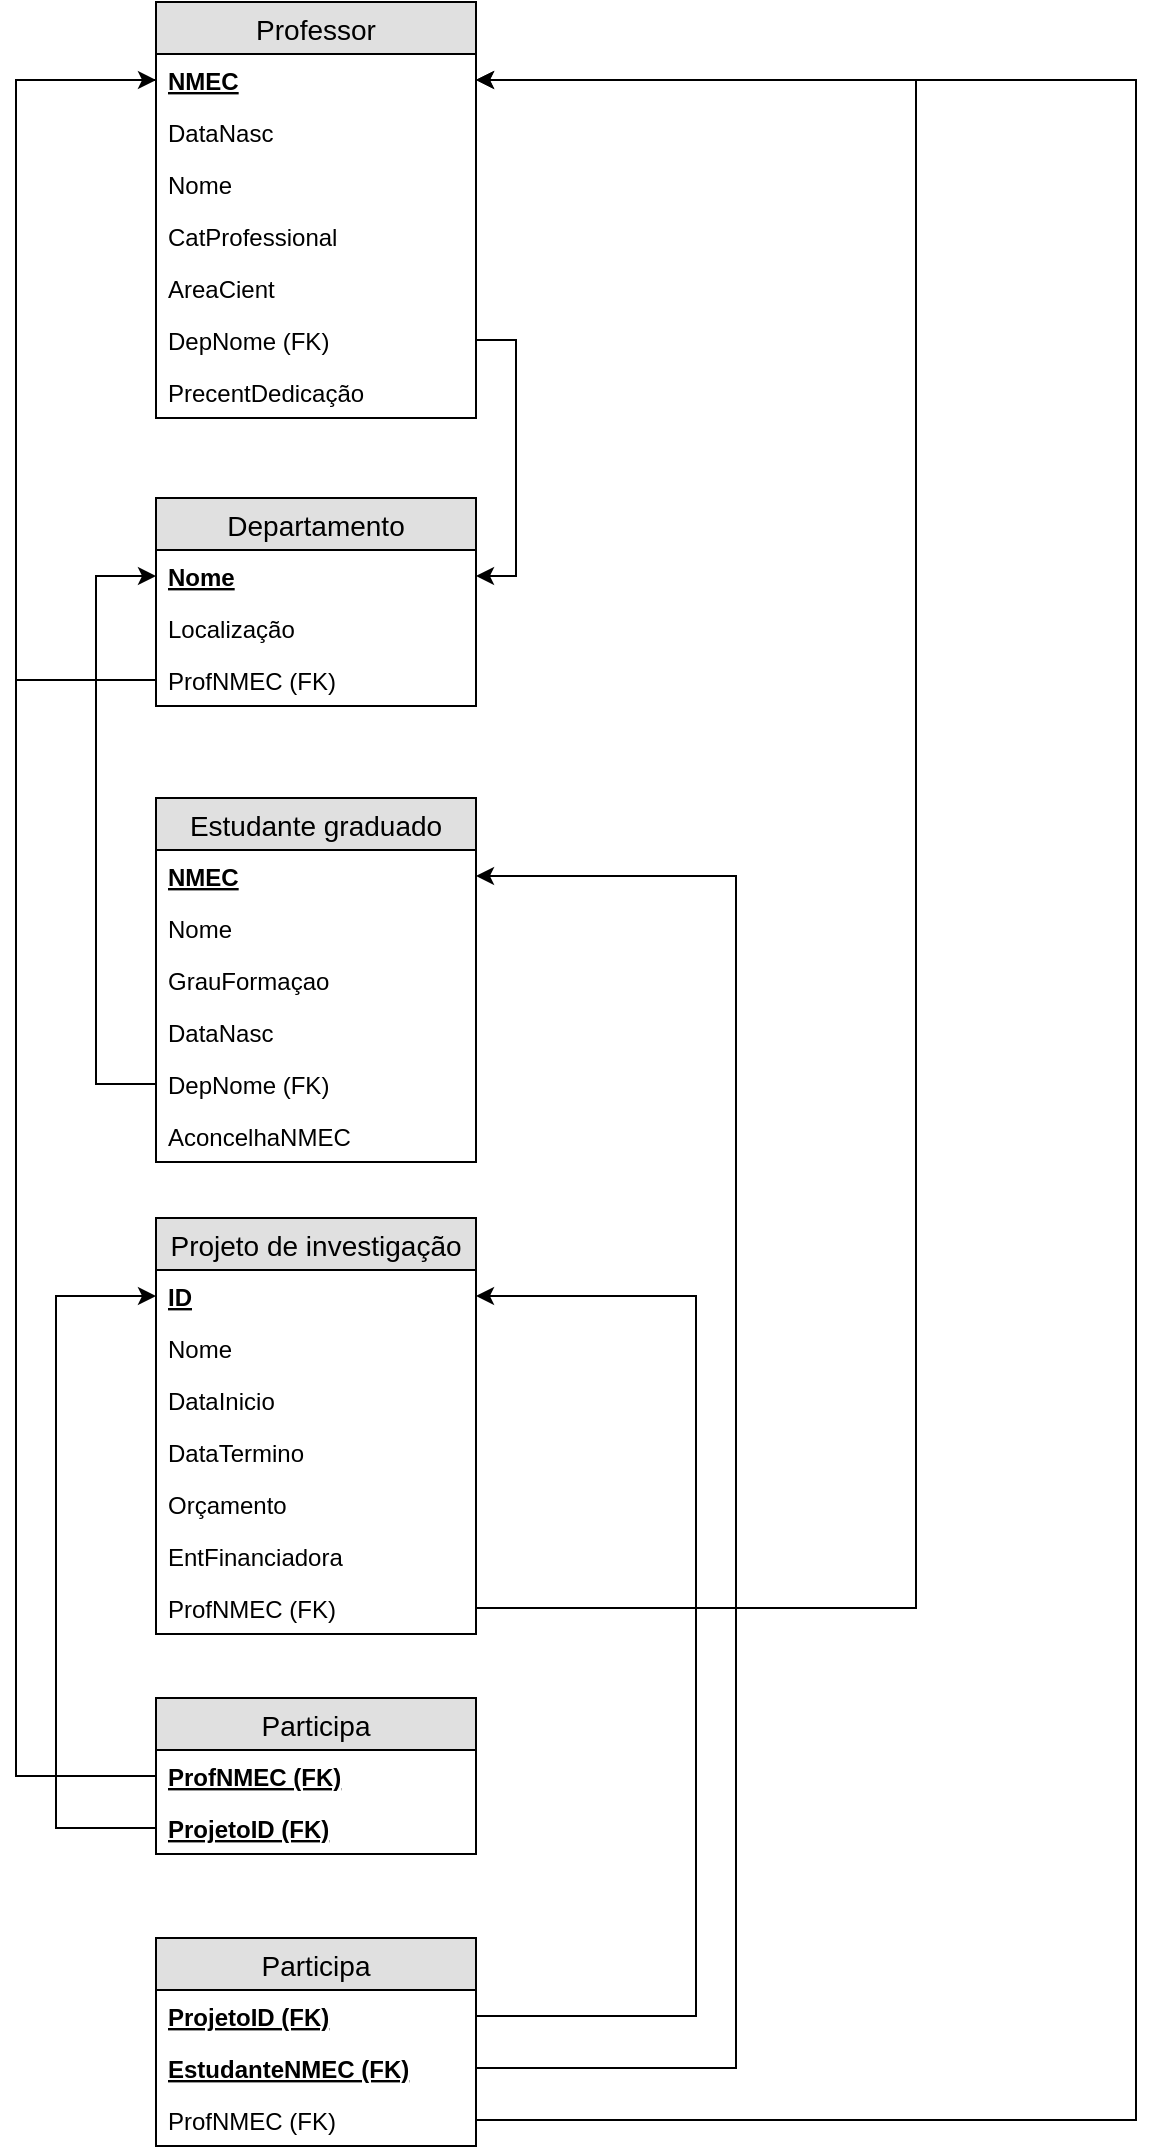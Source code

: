 <mxfile version="12.8.8" type="device"><diagram id="J2q3Dpw_8dcFbMrotQyF" name="Page-1"><mxGraphModel dx="553" dy="567" grid="1" gridSize="10" guides="1" tooltips="1" connect="1" arrows="1" fold="1" page="1" pageScale="1" pageWidth="827" pageHeight="1169" math="0" shadow="0"><root><mxCell id="0"/><mxCell id="1" parent="0"/><mxCell id="68oq9jdz-eFewsQ53hF7-24" style="edgeStyle=orthogonalEdgeStyle;rounded=0;orthogonalLoop=1;jettySize=auto;html=1;exitX=0;exitY=0.5;exitDx=0;exitDy=0;entryX=0;entryY=0.5;entryDx=0;entryDy=0;" parent="1" source="68oq9jdz-eFewsQ53hF7-23" target="68oq9jdz-eFewsQ53hF7-2" edge="1"><mxGeometry relative="1" as="geometry"><Array as="points"><mxPoint x="40" y="361"/><mxPoint x="40" y="61"/></Array></mxGeometry></mxCell><mxCell id="68oq9jdz-eFewsQ53hF7-34" style="edgeStyle=orthogonalEdgeStyle;rounded=0;orthogonalLoop=1;jettySize=auto;html=1;exitX=1;exitY=0.5;exitDx=0;exitDy=0;entryX=1;entryY=0.5;entryDx=0;entryDy=0;" parent="1" source="68oq9jdz-eFewsQ53hF7-25" target="68oq9jdz-eFewsQ53hF7-8" edge="1"><mxGeometry relative="1" as="geometry"><Array as="points"><mxPoint x="290" y="191"/><mxPoint x="290" y="309"/></Array></mxGeometry></mxCell><mxCell id="68oq9jdz-eFewsQ53hF7-35" style="edgeStyle=orthogonalEdgeStyle;rounded=0;orthogonalLoop=1;jettySize=auto;html=1;entryX=1;entryY=0.5;entryDx=0;entryDy=0;" parent="1" source="68oq9jdz-eFewsQ53hF7-28" target="68oq9jdz-eFewsQ53hF7-2" edge="1"><mxGeometry relative="1" as="geometry"><Array as="points"><mxPoint x="490" y="825"/><mxPoint x="490" y="61"/></Array></mxGeometry></mxCell><mxCell id="68oq9jdz-eFewsQ53hF7-37" style="edgeStyle=orthogonalEdgeStyle;rounded=0;orthogonalLoop=1;jettySize=auto;html=1;exitX=0;exitY=0.5;exitDx=0;exitDy=0;entryX=1;entryY=0.5;entryDx=0;entryDy=0;" parent="1" source="68oq9jdz-eFewsQ53hF7-31" target="68oq9jdz-eFewsQ53hF7-2" edge="1"><mxGeometry relative="1" as="geometry"><Array as="points"><mxPoint x="40" y="909"/><mxPoint x="40" y="61"/></Array></mxGeometry></mxCell><mxCell id="68oq9jdz-eFewsQ53hF7-38" style="edgeStyle=orthogonalEdgeStyle;rounded=0;orthogonalLoop=1;jettySize=auto;html=1;entryX=0;entryY=0.5;entryDx=0;entryDy=0;" parent="1" source="68oq9jdz-eFewsQ53hF7-32" target="68oq9jdz-eFewsQ53hF7-12" edge="1"><mxGeometry relative="1" as="geometry"><Array as="points"><mxPoint x="60" y="935"/><mxPoint x="60" y="669"/></Array></mxGeometry></mxCell><mxCell id="68oq9jdz-eFewsQ53hF7-43" style="edgeStyle=orthogonalEdgeStyle;rounded=0;orthogonalLoop=1;jettySize=auto;html=1;entryX=1;entryY=0.5;entryDx=0;entryDy=0;exitX=1;exitY=0.5;exitDx=0;exitDy=0;" parent="1" source="68oq9jdz-eFewsQ53hF7-40" target="68oq9jdz-eFewsQ53hF7-12" edge="1"><mxGeometry relative="1" as="geometry"><Array as="points"><mxPoint x="380" y="1029"/><mxPoint x="380" y="669"/></Array></mxGeometry></mxCell><mxCell id="68oq9jdz-eFewsQ53hF7-47" style="edgeStyle=orthogonalEdgeStyle;rounded=0;orthogonalLoop=1;jettySize=auto;html=1;entryX=1;entryY=0.5;entryDx=0;entryDy=0;" parent="1" source="68oq9jdz-eFewsQ53hF7-41" target="68oq9jdz-eFewsQ53hF7-19" edge="1"><mxGeometry relative="1" as="geometry"><Array as="points"><mxPoint x="400" y="1055"/><mxPoint x="400" y="459"/></Array></mxGeometry></mxCell><mxCell id="68oq9jdz-eFewsQ53hF7-48" style="edgeStyle=orthogonalEdgeStyle;rounded=0;orthogonalLoop=1;jettySize=auto;html=1;entryX=1;entryY=0.5;entryDx=0;entryDy=0;" parent="1" source="68oq9jdz-eFewsQ53hF7-46" target="68oq9jdz-eFewsQ53hF7-2" edge="1"><mxGeometry relative="1" as="geometry"><Array as="points"><mxPoint x="600" y="1081"/><mxPoint x="600" y="61"/></Array></mxGeometry></mxCell><mxCell id="68oq9jdz-eFewsQ53hF7-50" style="edgeStyle=orthogonalEdgeStyle;rounded=0;orthogonalLoop=1;jettySize=auto;html=1;entryX=0;entryY=0.5;entryDx=0;entryDy=0;" parent="1" source="68oq9jdz-eFewsQ53hF7-49" target="68oq9jdz-eFewsQ53hF7-8" edge="1"><mxGeometry relative="1" as="geometry"><Array as="points"><mxPoint x="80" y="563"/><mxPoint x="80" y="309"/></Array></mxGeometry></mxCell><mxCell id="68oq9jdz-eFewsQ53hF7-1" value="Professor" style="swimlane;fontStyle=0;childLayout=stackLayout;horizontal=1;startSize=26;fillColor=#e0e0e0;horizontalStack=0;resizeParent=1;resizeParentMax=0;resizeLast=0;collapsible=1;marginBottom=0;swimlaneFillColor=#ffffff;align=center;fontSize=14;" parent="1" vertex="1"><mxGeometry x="110" y="22" width="160" height="208" as="geometry"/></mxCell><mxCell id="68oq9jdz-eFewsQ53hF7-2" value="NMEC" style="text;strokeColor=none;fillColor=none;spacingLeft=4;spacingRight=4;overflow=hidden;rotatable=0;points=[[0,0.5],[1,0.5]];portConstraint=eastwest;fontSize=12;fontStyle=5" parent="68oq9jdz-eFewsQ53hF7-1" vertex="1"><mxGeometry y="26" width="160" height="26" as="geometry"/></mxCell><mxCell id="68oq9jdz-eFewsQ53hF7-3" value="DataNasc" style="text;strokeColor=none;fillColor=none;spacingLeft=4;spacingRight=4;overflow=hidden;rotatable=0;points=[[0,0.5],[1,0.5]];portConstraint=eastwest;fontSize=12;" parent="68oq9jdz-eFewsQ53hF7-1" vertex="1"><mxGeometry y="52" width="160" height="26" as="geometry"/></mxCell><mxCell id="68oq9jdz-eFewsQ53hF7-4" value="Nome" style="text;strokeColor=none;fillColor=none;spacingLeft=4;spacingRight=4;overflow=hidden;rotatable=0;points=[[0,0.5],[1,0.5]];portConstraint=eastwest;fontSize=12;" parent="68oq9jdz-eFewsQ53hF7-1" vertex="1"><mxGeometry y="78" width="160" height="26" as="geometry"/></mxCell><mxCell id="68oq9jdz-eFewsQ53hF7-5" value="CatProfessional" style="text;strokeColor=none;fillColor=none;spacingLeft=4;spacingRight=4;overflow=hidden;rotatable=0;points=[[0,0.5],[1,0.5]];portConstraint=eastwest;fontSize=12;" parent="68oq9jdz-eFewsQ53hF7-1" vertex="1"><mxGeometry y="104" width="160" height="26" as="geometry"/></mxCell><mxCell id="68oq9jdz-eFewsQ53hF7-6" value="AreaCient" style="text;strokeColor=none;fillColor=none;spacingLeft=4;spacingRight=4;overflow=hidden;rotatable=0;points=[[0,0.5],[1,0.5]];portConstraint=eastwest;fontSize=12;" parent="68oq9jdz-eFewsQ53hF7-1" vertex="1"><mxGeometry y="130" width="160" height="26" as="geometry"/></mxCell><mxCell id="68oq9jdz-eFewsQ53hF7-25" value="DepNome (FK)" style="text;strokeColor=none;fillColor=none;spacingLeft=4;spacingRight=4;overflow=hidden;rotatable=0;points=[[0,0.5],[1,0.5]];portConstraint=eastwest;fontSize=12;" parent="68oq9jdz-eFewsQ53hF7-1" vertex="1"><mxGeometry y="156" width="160" height="26" as="geometry"/></mxCell><mxCell id="68oq9jdz-eFewsQ53hF7-27" value="PrecentDedicação" style="text;strokeColor=none;fillColor=none;spacingLeft=4;spacingRight=4;overflow=hidden;rotatable=0;points=[[0,0.5],[1,0.5]];portConstraint=eastwest;fontSize=12;" parent="68oq9jdz-eFewsQ53hF7-1" vertex="1"><mxGeometry y="182" width="160" height="26" as="geometry"/></mxCell><mxCell id="68oq9jdz-eFewsQ53hF7-7" value="Departamento" style="swimlane;fontStyle=0;childLayout=stackLayout;horizontal=1;startSize=26;fillColor=#e0e0e0;horizontalStack=0;resizeParent=1;resizeParentMax=0;resizeLast=0;collapsible=1;marginBottom=0;swimlaneFillColor=#ffffff;align=center;fontSize=14;" parent="1" vertex="1"><mxGeometry x="110" y="270" width="160" height="104" as="geometry"/></mxCell><mxCell id="68oq9jdz-eFewsQ53hF7-8" value="Nome" style="text;strokeColor=none;fillColor=none;spacingLeft=4;spacingRight=4;overflow=hidden;rotatable=0;points=[[0,0.5],[1,0.5]];portConstraint=eastwest;fontSize=12;fontStyle=5" parent="68oq9jdz-eFewsQ53hF7-7" vertex="1"><mxGeometry y="26" width="160" height="26" as="geometry"/></mxCell><mxCell id="68oq9jdz-eFewsQ53hF7-9" value="Localização" style="text;strokeColor=none;fillColor=none;spacingLeft=4;spacingRight=4;overflow=hidden;rotatable=0;points=[[0,0.5],[1,0.5]];portConstraint=eastwest;fontSize=12;" parent="68oq9jdz-eFewsQ53hF7-7" vertex="1"><mxGeometry y="52" width="160" height="26" as="geometry"/></mxCell><mxCell id="68oq9jdz-eFewsQ53hF7-23" value="ProfNMEC (FK)" style="text;strokeColor=none;fillColor=none;spacingLeft=4;spacingRight=4;overflow=hidden;rotatable=0;points=[[0,0.5],[1,0.5]];portConstraint=eastwest;fontSize=12;" parent="68oq9jdz-eFewsQ53hF7-7" vertex="1"><mxGeometry y="78" width="160" height="26" as="geometry"/></mxCell><mxCell id="68oq9jdz-eFewsQ53hF7-18" value="Estudante graduado" style="swimlane;fontStyle=0;childLayout=stackLayout;horizontal=1;startSize=26;fillColor=#e0e0e0;horizontalStack=0;resizeParent=1;resizeParentMax=0;resizeLast=0;collapsible=1;marginBottom=0;swimlaneFillColor=#ffffff;align=center;fontSize=14;" parent="1" vertex="1"><mxGeometry x="110" y="420" width="160" height="182" as="geometry"/></mxCell><mxCell id="68oq9jdz-eFewsQ53hF7-19" value="NMEC" style="text;strokeColor=none;fillColor=none;spacingLeft=4;spacingRight=4;overflow=hidden;rotatable=0;points=[[0,0.5],[1,0.5]];portConstraint=eastwest;fontSize=12;fontStyle=5" parent="68oq9jdz-eFewsQ53hF7-18" vertex="1"><mxGeometry y="26" width="160" height="26" as="geometry"/></mxCell><mxCell id="68oq9jdz-eFewsQ53hF7-20" value="Nome" style="text;strokeColor=none;fillColor=none;spacingLeft=4;spacingRight=4;overflow=hidden;rotatable=0;points=[[0,0.5],[1,0.5]];portConstraint=eastwest;fontSize=12;" parent="68oq9jdz-eFewsQ53hF7-18" vertex="1"><mxGeometry y="52" width="160" height="26" as="geometry"/></mxCell><mxCell id="68oq9jdz-eFewsQ53hF7-21" value="GrauFormaçao" style="text;strokeColor=none;fillColor=none;spacingLeft=4;spacingRight=4;overflow=hidden;rotatable=0;points=[[0,0.5],[1,0.5]];portConstraint=eastwest;fontSize=12;" parent="68oq9jdz-eFewsQ53hF7-18" vertex="1"><mxGeometry y="78" width="160" height="26" as="geometry"/></mxCell><mxCell id="68oq9jdz-eFewsQ53hF7-22" value="DataNasc" style="text;strokeColor=none;fillColor=none;spacingLeft=4;spacingRight=4;overflow=hidden;rotatable=0;points=[[0,0.5],[1,0.5]];portConstraint=eastwest;fontSize=12;" parent="68oq9jdz-eFewsQ53hF7-18" vertex="1"><mxGeometry y="104" width="160" height="26" as="geometry"/></mxCell><mxCell id="68oq9jdz-eFewsQ53hF7-49" value="DepNome (FK)" style="text;strokeColor=none;fillColor=none;spacingLeft=4;spacingRight=4;overflow=hidden;rotatable=0;points=[[0,0.5],[1,0.5]];portConstraint=eastwest;fontSize=12;" parent="68oq9jdz-eFewsQ53hF7-18" vertex="1"><mxGeometry y="130" width="160" height="26" as="geometry"/></mxCell><mxCell id="68oq9jdz-eFewsQ53hF7-51" value="AconcelhaNMEC " style="text;strokeColor=none;fillColor=none;spacingLeft=4;spacingRight=4;overflow=hidden;rotatable=0;points=[[0,0.5],[1,0.5]];portConstraint=eastwest;fontSize=12;" parent="68oq9jdz-eFewsQ53hF7-18" vertex="1"><mxGeometry y="156" width="160" height="26" as="geometry"/></mxCell><mxCell id="68oq9jdz-eFewsQ53hF7-11" value="Projeto de investigação" style="swimlane;fontStyle=0;childLayout=stackLayout;horizontal=1;startSize=26;fillColor=#e0e0e0;horizontalStack=0;resizeParent=1;resizeParentMax=0;resizeLast=0;collapsible=1;marginBottom=0;swimlaneFillColor=#ffffff;align=center;fontSize=14;" parent="1" vertex="1"><mxGeometry x="110" y="630" width="160" height="208" as="geometry"/></mxCell><mxCell id="68oq9jdz-eFewsQ53hF7-12" value="ID" style="text;strokeColor=none;fillColor=none;spacingLeft=4;spacingRight=4;overflow=hidden;rotatable=0;points=[[0,0.5],[1,0.5]];portConstraint=eastwest;fontSize=12;fontStyle=5" parent="68oq9jdz-eFewsQ53hF7-11" vertex="1"><mxGeometry y="26" width="160" height="26" as="geometry"/></mxCell><mxCell id="68oq9jdz-eFewsQ53hF7-13" value="Nome" style="text;strokeColor=none;fillColor=none;spacingLeft=4;spacingRight=4;overflow=hidden;rotatable=0;points=[[0,0.5],[1,0.5]];portConstraint=eastwest;fontSize=12;" parent="68oq9jdz-eFewsQ53hF7-11" vertex="1"><mxGeometry y="52" width="160" height="26" as="geometry"/></mxCell><mxCell id="68oq9jdz-eFewsQ53hF7-14" value="DataInicio" style="text;strokeColor=none;fillColor=none;spacingLeft=4;spacingRight=4;overflow=hidden;rotatable=0;points=[[0,0.5],[1,0.5]];portConstraint=eastwest;fontSize=12;" parent="68oq9jdz-eFewsQ53hF7-11" vertex="1"><mxGeometry y="78" width="160" height="26" as="geometry"/></mxCell><mxCell id="68oq9jdz-eFewsQ53hF7-15" value="DataTermino" style="text;strokeColor=none;fillColor=none;spacingLeft=4;spacingRight=4;overflow=hidden;rotatable=0;points=[[0,0.5],[1,0.5]];portConstraint=eastwest;fontSize=12;" parent="68oq9jdz-eFewsQ53hF7-11" vertex="1"><mxGeometry y="104" width="160" height="26" as="geometry"/></mxCell><mxCell id="68oq9jdz-eFewsQ53hF7-16" value="Orçamento" style="text;strokeColor=none;fillColor=none;spacingLeft=4;spacingRight=4;overflow=hidden;rotatable=0;points=[[0,0.5],[1,0.5]];portConstraint=eastwest;fontSize=12;" parent="68oq9jdz-eFewsQ53hF7-11" vertex="1"><mxGeometry y="130" width="160" height="26" as="geometry"/></mxCell><mxCell id="68oq9jdz-eFewsQ53hF7-17" value="EntFinanciadora" style="text;strokeColor=none;fillColor=none;spacingLeft=4;spacingRight=4;overflow=hidden;rotatable=0;points=[[0,0.5],[1,0.5]];portConstraint=eastwest;fontSize=12;" parent="68oq9jdz-eFewsQ53hF7-11" vertex="1"><mxGeometry y="156" width="160" height="26" as="geometry"/></mxCell><mxCell id="68oq9jdz-eFewsQ53hF7-28" value="ProfNMEC (FK)" style="text;strokeColor=none;fillColor=none;spacingLeft=4;spacingRight=4;overflow=hidden;rotatable=0;points=[[0,0.5],[1,0.5]];portConstraint=eastwest;fontSize=12;" parent="68oq9jdz-eFewsQ53hF7-11" vertex="1"><mxGeometry y="182" width="160" height="26" as="geometry"/></mxCell><mxCell id="68oq9jdz-eFewsQ53hF7-30" value="Participa" style="swimlane;fontStyle=0;childLayout=stackLayout;horizontal=1;startSize=26;fillColor=#e0e0e0;horizontalStack=0;resizeParent=1;resizeParentMax=0;resizeLast=0;collapsible=1;marginBottom=0;swimlaneFillColor=#ffffff;align=center;fontSize=14;" parent="1" vertex="1"><mxGeometry x="110" y="870" width="160" height="78" as="geometry"/></mxCell><mxCell id="68oq9jdz-eFewsQ53hF7-31" value="ProfNMEC (FK)" style="text;strokeColor=none;fillColor=none;spacingLeft=4;spacingRight=4;overflow=hidden;rotatable=0;points=[[0,0.5],[1,0.5]];portConstraint=eastwest;fontSize=12;fontStyle=5" parent="68oq9jdz-eFewsQ53hF7-30" vertex="1"><mxGeometry y="26" width="160" height="26" as="geometry"/></mxCell><mxCell id="68oq9jdz-eFewsQ53hF7-32" value="ProjetoID (FK)" style="text;strokeColor=none;fillColor=none;spacingLeft=4;spacingRight=4;overflow=hidden;rotatable=0;points=[[0,0.5],[1,0.5]];portConstraint=eastwest;fontSize=12;fontStyle=5" parent="68oq9jdz-eFewsQ53hF7-30" vertex="1"><mxGeometry y="52" width="160" height="26" as="geometry"/></mxCell><mxCell id="68oq9jdz-eFewsQ53hF7-39" value="Participa" style="swimlane;fontStyle=0;childLayout=stackLayout;horizontal=1;startSize=26;fillColor=#e0e0e0;horizontalStack=0;resizeParent=1;resizeParentMax=0;resizeLast=0;collapsible=1;marginBottom=0;swimlaneFillColor=#ffffff;align=center;fontSize=14;" parent="1" vertex="1"><mxGeometry x="110" y="990" width="160" height="104" as="geometry"/></mxCell><mxCell id="68oq9jdz-eFewsQ53hF7-40" value="ProjetoID (FK)" style="text;strokeColor=none;fillColor=none;spacingLeft=4;spacingRight=4;overflow=hidden;rotatable=0;points=[[0,0.5],[1,0.5]];portConstraint=eastwest;fontSize=12;fontStyle=5" parent="68oq9jdz-eFewsQ53hF7-39" vertex="1"><mxGeometry y="26" width="160" height="26" as="geometry"/></mxCell><mxCell id="68oq9jdz-eFewsQ53hF7-41" value="EstudanteNMEC (FK)" style="text;strokeColor=none;fillColor=none;spacingLeft=4;spacingRight=4;overflow=hidden;rotatable=0;points=[[0,0.5],[1,0.5]];portConstraint=eastwest;fontSize=12;fontStyle=5" parent="68oq9jdz-eFewsQ53hF7-39" vertex="1"><mxGeometry y="52" width="160" height="26" as="geometry"/></mxCell><mxCell id="68oq9jdz-eFewsQ53hF7-46" value="ProfNMEC (FK)" style="text;strokeColor=none;fillColor=none;spacingLeft=4;spacingRight=4;overflow=hidden;rotatable=0;points=[[0,0.5],[1,0.5]];portConstraint=eastwest;fontSize=12;fontStyle=0" parent="68oq9jdz-eFewsQ53hF7-39" vertex="1"><mxGeometry y="78" width="160" height="26" as="geometry"/></mxCell></root></mxGraphModel></diagram></mxfile>